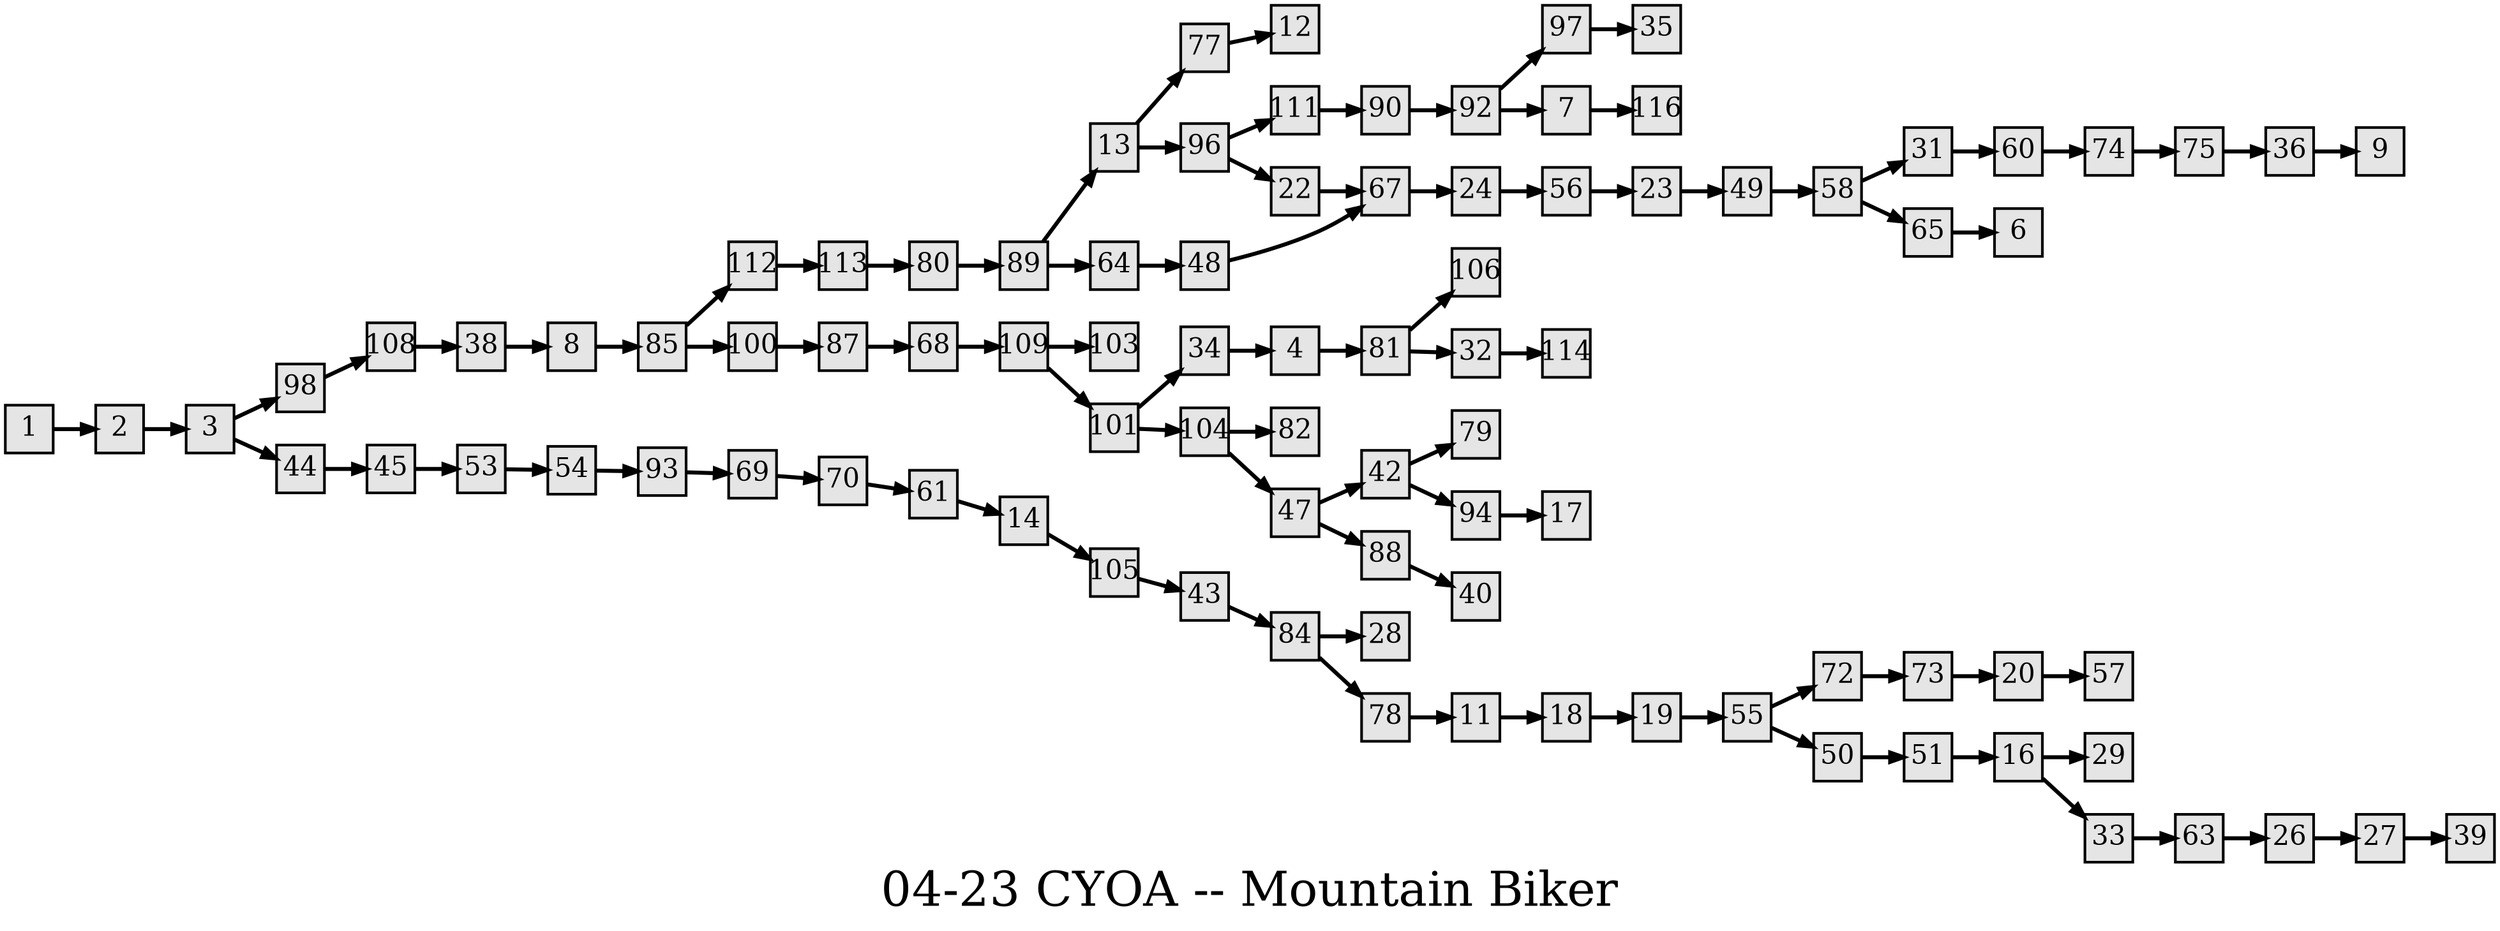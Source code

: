 digraph g{
  graph [ label="04-23 CYOA -- Mountain Biker" rankdir=LR, ordering=out, fontsize=36, nodesep="0.35", ranksep="0.45"];
  node  [shape=rect, penwidth=2, fontsize=20, style=filled, fillcolor=grey90, margin="0,0", labelfloat=true, regular=true, fixedsize=true];
  edge  [labelfloat=true, penwidth=3, fontsize=12];

  1 -> 2;
  2 -> 3;
  3 -> 98;
  3 -> 44;
  4 -> 81;
  7 -> 116;
  8 -> 85;
  11 -> 18;
  13 -> 77;
  13 -> 96;
  14 -> 105;
  16 -> 29;
  16 -> 33;
  18 -> 19;
  19 -> 55;
  20 -> 57;
  22 -> 67;
  23 -> 49;
  24 -> 56;
  26 -> 27;
  27 -> 39;
  31 -> 60;
  32 -> 114;
  33 -> 63;
  34 -> 4;
  36 -> 9;
  38 -> 8;
  42 -> 79;
  42 -> 94;
  43 -> 84;
  44 -> 45;
  45 -> 53;
  47 -> 42;
  47 -> 88;
  48 -> 67;
  49 -> 58;
  50 -> 51;
  51 -> 16;
  53 -> 54;
  54 -> 93;
  55 -> 72;
  55 -> 50;
  56 -> 23;
  58 -> 31;
  58 -> 65;
  60 -> 74;
  61 -> 14;
  63 -> 26;
  64 -> 48;
  65 -> 6;
  67 -> 24;
  68 -> 109;
  69 -> 70;
  70 -> 61;
  72 -> 73;
  73 -> 20;
  74 -> 75;
  75 -> 36;
  77 -> 12;
  78 -> 11;
  80 -> 89;
  81 -> 106;
  81 -> 32;
  84 -> 28;
  84 -> 78;
  85 -> 112;
  85 -> 100;
  87 -> 68;
  88 -> 40;
  89 -> 13;
  89 -> 64;
  90 -> 92;
  92 -> 97;
  92 -> 7;
  93 -> 69;
  94 -> 17;
  96 -> 111;
  96 -> 22;
  97 -> 35;
  98 -> 108;
  100 -> 87;
  101 -> 34;
  101 -> 104;
  104 -> 82;
  104 -> 47;
  105 -> 43;
  108 -> 38;
  109 -> 103;
  109 -> 101;
  111 -> 90;
  112 -> 113;
  113 -> 80;
}

